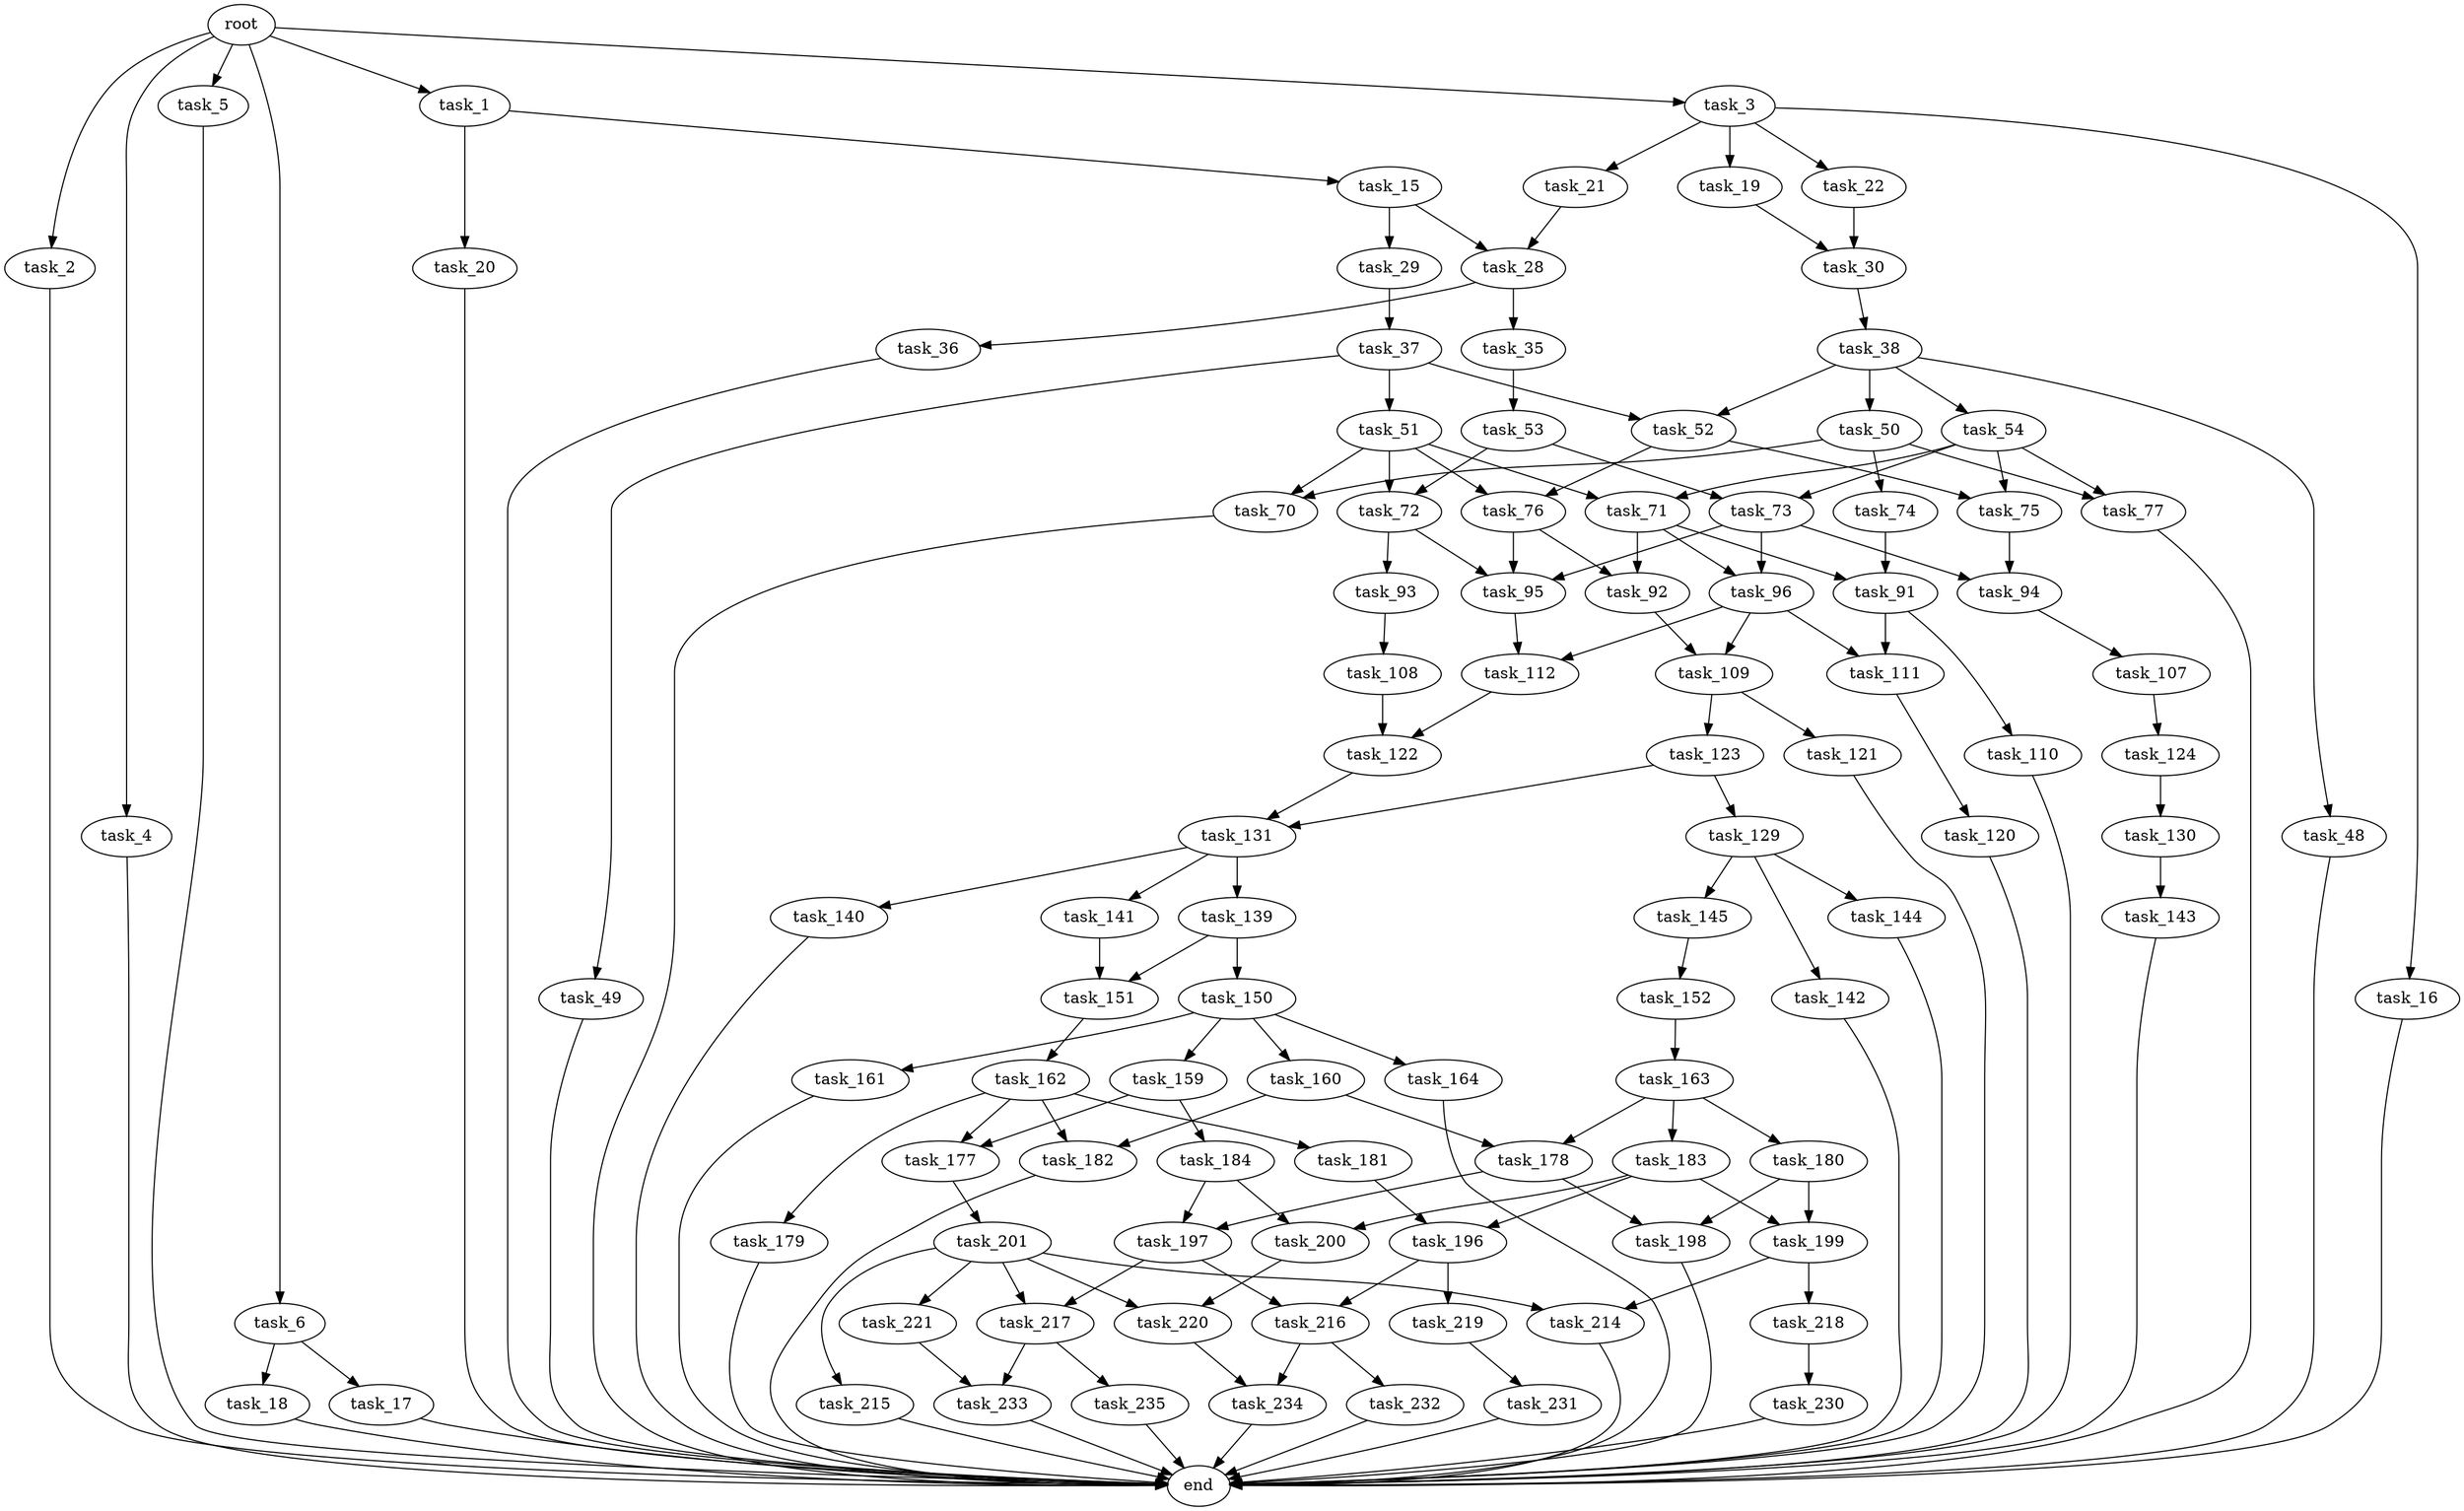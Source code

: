 digraph G {
  root [size="0.000000"];
  task_1 [size="8589934592.000000"];
  task_2 [size="46174420743.000000"];
  task_3 [size="15618967430.000000"];
  task_4 [size="748691996254.000000"];
  task_5 [size="450432647010.000000"];
  task_6 [size="7949552128.000000"];
  task_15 [size="134217728000.000000"];
  task_16 [size="368293445632.000000"];
  task_17 [size="23266636640.000000"];
  task_18 [size="231928233984.000000"];
  task_19 [size="7457302578.000000"];
  task_20 [size="134217728000.000000"];
  task_21 [size="68719476736.000000"];
  task_22 [size="16120260771.000000"];
  task_28 [size="549755813888.000000"];
  task_29 [size="2093223871.000000"];
  task_30 [size="134217728000.000000"];
  task_35 [size="77945208109.000000"];
  task_36 [size="109101348985.000000"];
  task_37 [size="247321059939.000000"];
  task_38 [size="336866632525.000000"];
  task_48 [size="28991029248.000000"];
  task_49 [size="614172323.000000"];
  task_50 [size="6817751400.000000"];
  task_51 [size="134217728000.000000"];
  task_52 [size="11362820182.000000"];
  task_53 [size="782757789696.000000"];
  task_54 [size="134217728000.000000"];
  task_70 [size="134217728000.000000"];
  task_71 [size="2224014118.000000"];
  task_72 [size="643784141602.000000"];
  task_73 [size="596700905.000000"];
  task_74 [size="5540612314.000000"];
  task_75 [size="347441723351.000000"];
  task_76 [size="1073741824000.000000"];
  task_77 [size="288330806139.000000"];
  task_91 [size="39463754186.000000"];
  task_92 [size="8589934592.000000"];
  task_93 [size="53209098386.000000"];
  task_94 [size="740672795563.000000"];
  task_95 [size="11195310082.000000"];
  task_96 [size="22404809809.000000"];
  task_107 [size="15718646193.000000"];
  task_108 [size="1073741824000.000000"];
  task_109 [size="1045650612818.000000"];
  task_110 [size="12274414639.000000"];
  task_111 [size="316567363580.000000"];
  task_112 [size="63655780039.000000"];
  task_120 [size="134217728000.000000"];
  task_121 [size="392563161685.000000"];
  task_122 [size="549755813888.000000"];
  task_123 [size="13069407330.000000"];
  task_124 [size="8589934592.000000"];
  task_129 [size="728927118158.000000"];
  task_130 [size="134217728000.000000"];
  task_131 [size="3185782708.000000"];
  task_139 [size="26622284450.000000"];
  task_140 [size="5834561790.000000"];
  task_141 [size="231928233984.000000"];
  task_142 [size="70422757653.000000"];
  task_143 [size="3711245542.000000"];
  task_144 [size="68719476736.000000"];
  task_145 [size="24030421966.000000"];
  task_150 [size="134217728000.000000"];
  task_151 [size="522268738893.000000"];
  task_152 [size="7871752603.000000"];
  task_159 [size="368293445632.000000"];
  task_160 [size="30408714339.000000"];
  task_161 [size="368293445632.000000"];
  task_162 [size="782757789696.000000"];
  task_163 [size="71025536793.000000"];
  task_164 [size="26824505832.000000"];
  task_177 [size="1073741824000.000000"];
  task_178 [size="6148715194.000000"];
  task_179 [size="173406731922.000000"];
  task_180 [size="28991029248.000000"];
  task_181 [size="231928233984.000000"];
  task_182 [size="273029344938.000000"];
  task_183 [size="16830843545.000000"];
  task_184 [size="736033913984.000000"];
  task_196 [size="231928233984.000000"];
  task_197 [size="28991029248.000000"];
  task_198 [size="1898799150.000000"];
  task_199 [size="14105367542.000000"];
  task_200 [size="1174130748560.000000"];
  task_201 [size="1715235608.000000"];
  task_214 [size="856873856050.000000"];
  task_215 [size="15723190825.000000"];
  task_216 [size="151663451394.000000"];
  task_217 [size="1073741824000.000000"];
  task_218 [size="37189228986.000000"];
  task_219 [size="549755813888.000000"];
  task_220 [size="1825019288.000000"];
  task_221 [size="68719476736.000000"];
  task_230 [size="33916207499.000000"];
  task_231 [size="231928233984.000000"];
  task_232 [size="4176954761.000000"];
  task_233 [size="25394830365.000000"];
  task_234 [size="292165867981.000000"];
  task_235 [size="40542706534.000000"];
  end [size="0.000000"];

  root -> task_1 [size="1.000000"];
  root -> task_2 [size="1.000000"];
  root -> task_3 [size="1.000000"];
  root -> task_4 [size="1.000000"];
  root -> task_5 [size="1.000000"];
  root -> task_6 [size="1.000000"];
  task_1 -> task_15 [size="33554432.000000"];
  task_1 -> task_20 [size="33554432.000000"];
  task_2 -> end [size="1.000000"];
  task_3 -> task_16 [size="411041792.000000"];
  task_3 -> task_19 [size="411041792.000000"];
  task_3 -> task_21 [size="411041792.000000"];
  task_3 -> task_22 [size="411041792.000000"];
  task_4 -> end [size="1.000000"];
  task_5 -> end [size="1.000000"];
  task_6 -> task_17 [size="838860800.000000"];
  task_6 -> task_18 [size="838860800.000000"];
  task_15 -> task_28 [size="209715200.000000"];
  task_15 -> task_29 [size="209715200.000000"];
  task_16 -> end [size="1.000000"];
  task_17 -> end [size="1.000000"];
  task_18 -> end [size="1.000000"];
  task_19 -> task_30 [size="33554432.000000"];
  task_20 -> end [size="1.000000"];
  task_21 -> task_28 [size="134217728.000000"];
  task_22 -> task_30 [size="536870912.000000"];
  task_28 -> task_35 [size="536870912.000000"];
  task_28 -> task_36 [size="536870912.000000"];
  task_29 -> task_37 [size="33554432.000000"];
  task_30 -> task_38 [size="209715200.000000"];
  task_35 -> task_53 [size="134217728.000000"];
  task_36 -> end [size="1.000000"];
  task_37 -> task_49 [size="301989888.000000"];
  task_37 -> task_51 [size="301989888.000000"];
  task_37 -> task_52 [size="301989888.000000"];
  task_38 -> task_48 [size="679477248.000000"];
  task_38 -> task_50 [size="679477248.000000"];
  task_38 -> task_52 [size="679477248.000000"];
  task_38 -> task_54 [size="679477248.000000"];
  task_48 -> end [size="1.000000"];
  task_49 -> end [size="1.000000"];
  task_50 -> task_70 [size="411041792.000000"];
  task_50 -> task_74 [size="411041792.000000"];
  task_50 -> task_77 [size="411041792.000000"];
  task_51 -> task_70 [size="209715200.000000"];
  task_51 -> task_71 [size="209715200.000000"];
  task_51 -> task_72 [size="209715200.000000"];
  task_51 -> task_76 [size="209715200.000000"];
  task_52 -> task_75 [size="679477248.000000"];
  task_52 -> task_76 [size="679477248.000000"];
  task_53 -> task_72 [size="679477248.000000"];
  task_53 -> task_73 [size="679477248.000000"];
  task_54 -> task_71 [size="209715200.000000"];
  task_54 -> task_73 [size="209715200.000000"];
  task_54 -> task_75 [size="209715200.000000"];
  task_54 -> task_77 [size="209715200.000000"];
  task_70 -> end [size="1.000000"];
  task_71 -> task_91 [size="134217728.000000"];
  task_71 -> task_92 [size="134217728.000000"];
  task_71 -> task_96 [size="134217728.000000"];
  task_72 -> task_93 [size="411041792.000000"];
  task_72 -> task_95 [size="411041792.000000"];
  task_73 -> task_94 [size="33554432.000000"];
  task_73 -> task_95 [size="33554432.000000"];
  task_73 -> task_96 [size="33554432.000000"];
  task_74 -> task_91 [size="536870912.000000"];
  task_75 -> task_94 [size="301989888.000000"];
  task_76 -> task_92 [size="838860800.000000"];
  task_76 -> task_95 [size="838860800.000000"];
  task_77 -> end [size="1.000000"];
  task_91 -> task_110 [size="838860800.000000"];
  task_91 -> task_111 [size="838860800.000000"];
  task_92 -> task_109 [size="33554432.000000"];
  task_93 -> task_108 [size="75497472.000000"];
  task_94 -> task_107 [size="536870912.000000"];
  task_95 -> task_112 [size="679477248.000000"];
  task_96 -> task_109 [size="536870912.000000"];
  task_96 -> task_111 [size="536870912.000000"];
  task_96 -> task_112 [size="536870912.000000"];
  task_107 -> task_124 [size="301989888.000000"];
  task_108 -> task_122 [size="838860800.000000"];
  task_109 -> task_121 [size="838860800.000000"];
  task_109 -> task_123 [size="838860800.000000"];
  task_110 -> end [size="1.000000"];
  task_111 -> task_120 [size="411041792.000000"];
  task_112 -> task_122 [size="75497472.000000"];
  task_120 -> end [size="1.000000"];
  task_121 -> end [size="1.000000"];
  task_122 -> task_131 [size="536870912.000000"];
  task_123 -> task_129 [size="301989888.000000"];
  task_123 -> task_131 [size="301989888.000000"];
  task_124 -> task_130 [size="33554432.000000"];
  task_129 -> task_142 [size="679477248.000000"];
  task_129 -> task_144 [size="679477248.000000"];
  task_129 -> task_145 [size="679477248.000000"];
  task_130 -> task_143 [size="209715200.000000"];
  task_131 -> task_139 [size="134217728.000000"];
  task_131 -> task_140 [size="134217728.000000"];
  task_131 -> task_141 [size="134217728.000000"];
  task_139 -> task_150 [size="33554432.000000"];
  task_139 -> task_151 [size="33554432.000000"];
  task_140 -> end [size="1.000000"];
  task_141 -> task_151 [size="301989888.000000"];
  task_142 -> end [size="1.000000"];
  task_143 -> end [size="1.000000"];
  task_144 -> end [size="1.000000"];
  task_145 -> task_152 [size="536870912.000000"];
  task_150 -> task_159 [size="209715200.000000"];
  task_150 -> task_160 [size="209715200.000000"];
  task_150 -> task_161 [size="209715200.000000"];
  task_150 -> task_164 [size="209715200.000000"];
  task_151 -> task_162 [size="411041792.000000"];
  task_152 -> task_163 [size="209715200.000000"];
  task_159 -> task_177 [size="411041792.000000"];
  task_159 -> task_184 [size="411041792.000000"];
  task_160 -> task_178 [size="536870912.000000"];
  task_160 -> task_182 [size="536870912.000000"];
  task_161 -> end [size="1.000000"];
  task_162 -> task_177 [size="679477248.000000"];
  task_162 -> task_179 [size="679477248.000000"];
  task_162 -> task_181 [size="679477248.000000"];
  task_162 -> task_182 [size="679477248.000000"];
  task_163 -> task_178 [size="75497472.000000"];
  task_163 -> task_180 [size="75497472.000000"];
  task_163 -> task_183 [size="75497472.000000"];
  task_164 -> end [size="1.000000"];
  task_177 -> task_201 [size="838860800.000000"];
  task_178 -> task_197 [size="134217728.000000"];
  task_178 -> task_198 [size="134217728.000000"];
  task_179 -> end [size="1.000000"];
  task_180 -> task_198 [size="75497472.000000"];
  task_180 -> task_199 [size="75497472.000000"];
  task_181 -> task_196 [size="301989888.000000"];
  task_182 -> end [size="1.000000"];
  task_183 -> task_196 [size="679477248.000000"];
  task_183 -> task_199 [size="679477248.000000"];
  task_183 -> task_200 [size="679477248.000000"];
  task_184 -> task_197 [size="679477248.000000"];
  task_184 -> task_200 [size="679477248.000000"];
  task_196 -> task_216 [size="301989888.000000"];
  task_196 -> task_219 [size="301989888.000000"];
  task_197 -> task_216 [size="75497472.000000"];
  task_197 -> task_217 [size="75497472.000000"];
  task_198 -> end [size="1.000000"];
  task_199 -> task_214 [size="411041792.000000"];
  task_199 -> task_218 [size="411041792.000000"];
  task_200 -> task_220 [size="838860800.000000"];
  task_201 -> task_214 [size="33554432.000000"];
  task_201 -> task_215 [size="33554432.000000"];
  task_201 -> task_217 [size="33554432.000000"];
  task_201 -> task_220 [size="33554432.000000"];
  task_201 -> task_221 [size="33554432.000000"];
  task_214 -> end [size="1.000000"];
  task_215 -> end [size="1.000000"];
  task_216 -> task_232 [size="536870912.000000"];
  task_216 -> task_234 [size="536870912.000000"];
  task_217 -> task_233 [size="838860800.000000"];
  task_217 -> task_235 [size="838860800.000000"];
  task_218 -> task_230 [size="33554432.000000"];
  task_219 -> task_231 [size="536870912.000000"];
  task_220 -> task_234 [size="134217728.000000"];
  task_221 -> task_233 [size="134217728.000000"];
  task_230 -> end [size="1.000000"];
  task_231 -> end [size="1.000000"];
  task_232 -> end [size="1.000000"];
  task_233 -> end [size="1.000000"];
  task_234 -> end [size="1.000000"];
  task_235 -> end [size="1.000000"];
}
